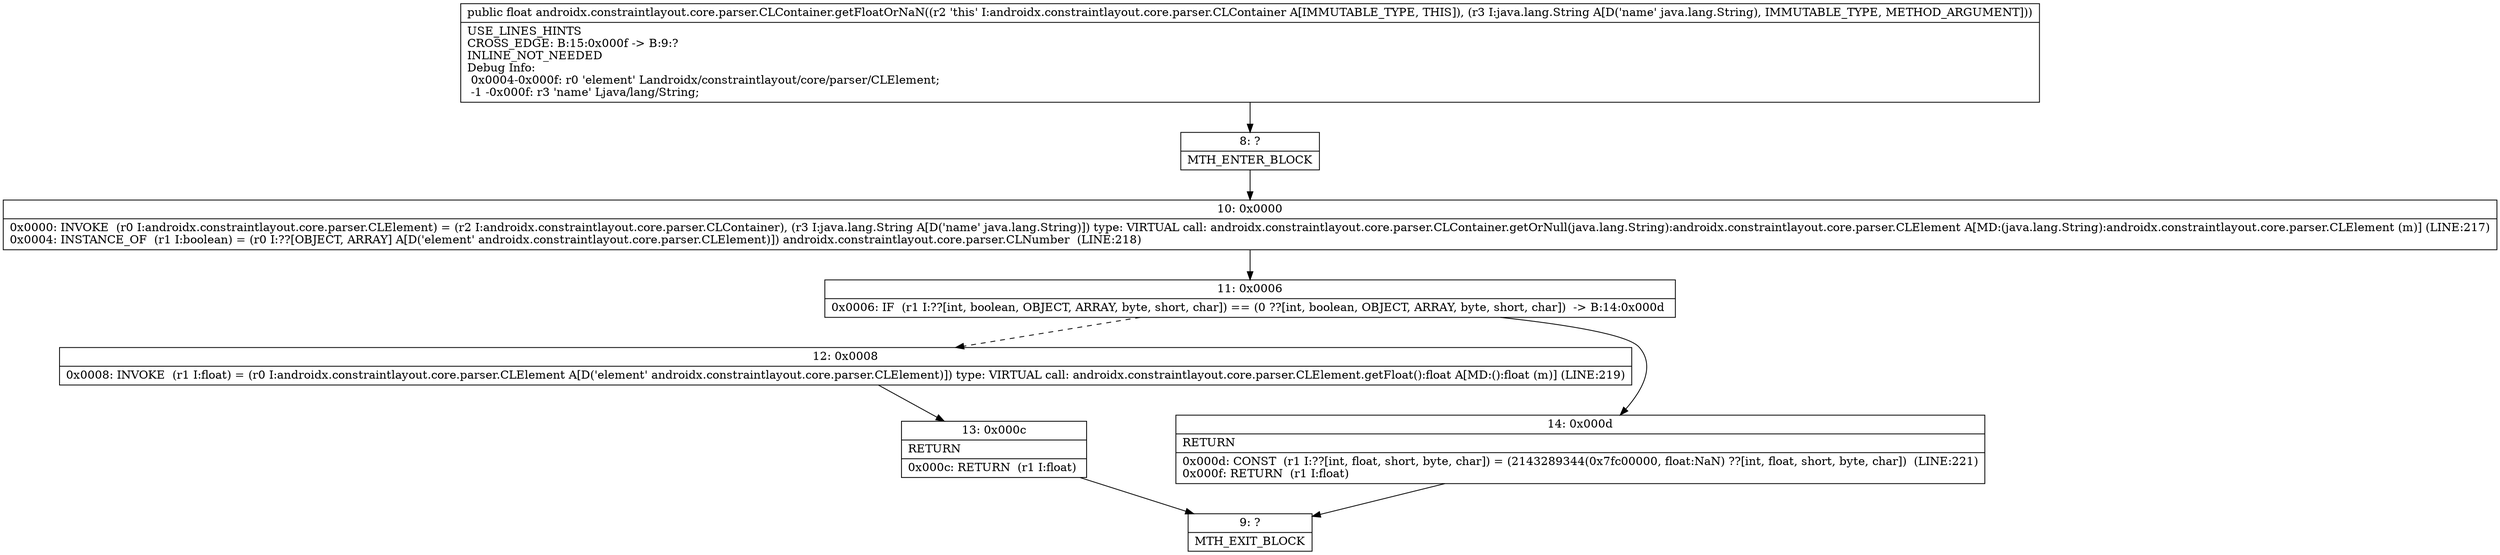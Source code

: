 digraph "CFG forandroidx.constraintlayout.core.parser.CLContainer.getFloatOrNaN(Ljava\/lang\/String;)F" {
Node_8 [shape=record,label="{8\:\ ?|MTH_ENTER_BLOCK\l}"];
Node_10 [shape=record,label="{10\:\ 0x0000|0x0000: INVOKE  (r0 I:androidx.constraintlayout.core.parser.CLElement) = (r2 I:androidx.constraintlayout.core.parser.CLContainer), (r3 I:java.lang.String A[D('name' java.lang.String)]) type: VIRTUAL call: androidx.constraintlayout.core.parser.CLContainer.getOrNull(java.lang.String):androidx.constraintlayout.core.parser.CLElement A[MD:(java.lang.String):androidx.constraintlayout.core.parser.CLElement (m)] (LINE:217)\l0x0004: INSTANCE_OF  (r1 I:boolean) = (r0 I:??[OBJECT, ARRAY] A[D('element' androidx.constraintlayout.core.parser.CLElement)]) androidx.constraintlayout.core.parser.CLNumber  (LINE:218)\l}"];
Node_11 [shape=record,label="{11\:\ 0x0006|0x0006: IF  (r1 I:??[int, boolean, OBJECT, ARRAY, byte, short, char]) == (0 ??[int, boolean, OBJECT, ARRAY, byte, short, char])  \-\> B:14:0x000d \l}"];
Node_12 [shape=record,label="{12\:\ 0x0008|0x0008: INVOKE  (r1 I:float) = (r0 I:androidx.constraintlayout.core.parser.CLElement A[D('element' androidx.constraintlayout.core.parser.CLElement)]) type: VIRTUAL call: androidx.constraintlayout.core.parser.CLElement.getFloat():float A[MD:():float (m)] (LINE:219)\l}"];
Node_13 [shape=record,label="{13\:\ 0x000c|RETURN\l|0x000c: RETURN  (r1 I:float) \l}"];
Node_9 [shape=record,label="{9\:\ ?|MTH_EXIT_BLOCK\l}"];
Node_14 [shape=record,label="{14\:\ 0x000d|RETURN\l|0x000d: CONST  (r1 I:??[int, float, short, byte, char]) = (2143289344(0x7fc00000, float:NaN) ??[int, float, short, byte, char])  (LINE:221)\l0x000f: RETURN  (r1 I:float) \l}"];
MethodNode[shape=record,label="{public float androidx.constraintlayout.core.parser.CLContainer.getFloatOrNaN((r2 'this' I:androidx.constraintlayout.core.parser.CLContainer A[IMMUTABLE_TYPE, THIS]), (r3 I:java.lang.String A[D('name' java.lang.String), IMMUTABLE_TYPE, METHOD_ARGUMENT]))  | USE_LINES_HINTS\lCROSS_EDGE: B:15:0x000f \-\> B:9:?\lINLINE_NOT_NEEDED\lDebug Info:\l  0x0004\-0x000f: r0 'element' Landroidx\/constraintlayout\/core\/parser\/CLElement;\l  \-1 \-0x000f: r3 'name' Ljava\/lang\/String;\l}"];
MethodNode -> Node_8;Node_8 -> Node_10;
Node_10 -> Node_11;
Node_11 -> Node_12[style=dashed];
Node_11 -> Node_14;
Node_12 -> Node_13;
Node_13 -> Node_9;
Node_14 -> Node_9;
}


